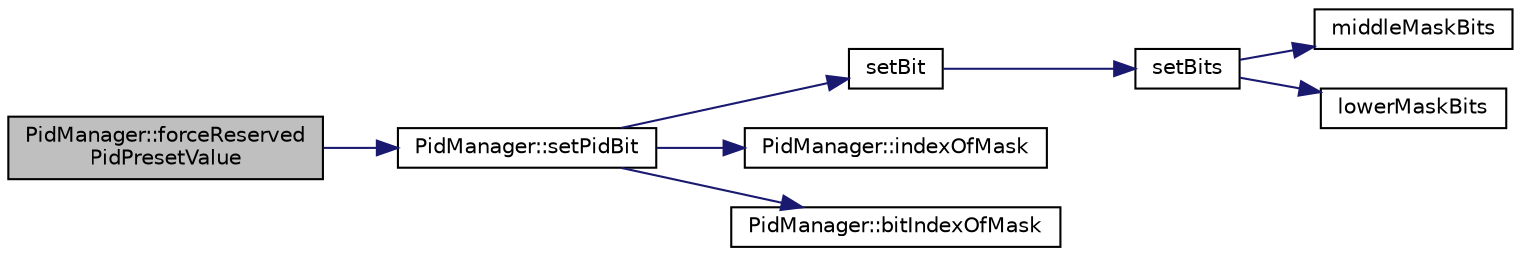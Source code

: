 digraph "PidManager::forceReservedPidPresetValue"
{
  edge [fontname="Helvetica",fontsize="10",labelfontname="Helvetica",labelfontsize="10"];
  node [fontname="Helvetica",fontsize="10",shape=record];
  rankdir="LR";
  Node79 [label="PidManager::forceReserved\lPidPresetValue",height=0.2,width=0.4,color="black", fillcolor="grey75", style="filled", fontcolor="black"];
  Node79 -> Node80 [color="midnightblue",fontsize="10",style="solid",fontname="Helvetica"];
  Node80 [label="PidManager::setPidBit",height=0.2,width=0.4,color="black", fillcolor="white", style="filled",URL="$d3/d77/class_pid_manager.html#ae7018189a8c8976b71db99a3dae4cb28"];
  Node80 -> Node81 [color="midnightblue",fontsize="10",style="solid",fontname="Helvetica"];
  Node81 [label="setBit",height=0.2,width=0.4,color="black", fillcolor="white", style="filled",URL="$d6/d93/generic__util_8h.html#aff4c776861e2f020cd23574941008015"];
  Node81 -> Node82 [color="midnightblue",fontsize="10",style="solid",fontname="Helvetica"];
  Node82 [label="setBits",height=0.2,width=0.4,color="black", fillcolor="white", style="filled",URL="$d6/d93/generic__util_8h.html#a41cd600b56ee27df75b2d0cdb4e18d48"];
  Node82 -> Node83 [color="midnightblue",fontsize="10",style="solid",fontname="Helvetica"];
  Node83 [label="middleMaskBits",height=0.2,width=0.4,color="black", fillcolor="white", style="filled",URL="$d6/d93/generic__util_8h.html#af2f94c964a407f35297f94dcd4e7cd1d"];
  Node82 -> Node84 [color="midnightblue",fontsize="10",style="solid",fontname="Helvetica"];
  Node84 [label="lowerMaskBits",height=0.2,width=0.4,color="black", fillcolor="white", style="filled",URL="$d6/d93/generic__util_8h.html#a3d31e60307c16bf71c379876cc217b62"];
  Node80 -> Node85 [color="midnightblue",fontsize="10",style="solid",fontname="Helvetica"];
  Node85 [label="PidManager::indexOfMask",height=0.2,width=0.4,color="black", fillcolor="white", style="filled",URL="$d3/d77/class_pid_manager.html#a0d66440cc0e36b9cbc63f6a7e6e3ff74"];
  Node80 -> Node86 [color="midnightblue",fontsize="10",style="solid",fontname="Helvetica"];
  Node86 [label="PidManager::bitIndexOfMask",height=0.2,width=0.4,color="black", fillcolor="white", style="filled",URL="$d3/d77/class_pid_manager.html#ae59c208e98f7ee4f916fc4c2cbd0f6ad"];
}
